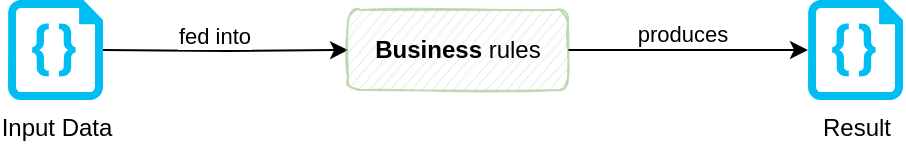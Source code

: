 <mxfile version="16.5.1" type="device"><diagram id="sSj183IfWD0TT-TxmVb-" name="Page-1"><mxGraphModel dx="1106" dy="822" grid="1" gridSize="10" guides="1" tooltips="1" connect="1" arrows="1" fold="1" page="1" pageScale="1" pageWidth="827" pageHeight="1169" math="0" shadow="0"><root><mxCell id="0"/><mxCell id="1" parent="0"/><mxCell id="OvktzhXPOp4AU1dplYXa-4" style="edgeStyle=orthogonalEdgeStyle;rounded=0;orthogonalLoop=1;jettySize=auto;html=1;exitX=1;exitY=0.5;exitDx=0;exitDy=0;exitPerimeter=0;entryX=0;entryY=0.5;entryDx=0;entryDy=0;" parent="1" target="OvktzhXPOp4AU1dplYXa-2" edge="1"><mxGeometry relative="1" as="geometry"><mxPoint x="87.5" y="65" as="sourcePoint"/></mxGeometry></mxCell><mxCell id="OvktzhXPOp4AU1dplYXa-5" value="fed into" style="edgeLabel;html=1;align=center;verticalAlign=middle;resizable=0;points=[];" parent="OvktzhXPOp4AU1dplYXa-4" vertex="1" connectable="0"><mxGeometry x="-0.127" relative="1" as="geometry"><mxPoint x="2" y="-8" as="offset"/></mxGeometry></mxCell><mxCell id="OvktzhXPOp4AU1dplYXa-7" style="edgeStyle=orthogonalEdgeStyle;rounded=0;orthogonalLoop=1;jettySize=auto;html=1;exitX=1;exitY=0.5;exitDx=0;exitDy=0;entryX=0;entryY=0.5;entryDx=0;entryDy=0;entryPerimeter=0;" parent="1" source="OvktzhXPOp4AU1dplYXa-2" target="OvktzhXPOp4AU1dplYXa-6" edge="1"><mxGeometry relative="1" as="geometry"/></mxCell><mxCell id="OvktzhXPOp4AU1dplYXa-8" value="produces" style="edgeLabel;html=1;align=center;verticalAlign=middle;resizable=0;points=[];" parent="OvktzhXPOp4AU1dplYXa-7" vertex="1" connectable="0"><mxGeometry x="-0.083" y="1" relative="1" as="geometry"><mxPoint x="2" y="-7" as="offset"/></mxGeometry></mxCell><mxCell id="OvktzhXPOp4AU1dplYXa-2" value="&lt;b&gt;Business&lt;/b&gt; rules" style="rounded=1;whiteSpace=wrap;html=1;fillColor=#d5e8d4;strokeColor=#82b366;sketch=1;opacity=50;" parent="1" vertex="1"><mxGeometry x="210" y="45" width="110" height="40" as="geometry"/></mxCell><mxCell id="OvktzhXPOp4AU1dplYXa-6" value="Result" style="verticalLabelPosition=bottom;html=1;verticalAlign=top;align=center;strokeColor=none;fillColor=#00BEF2;shape=mxgraph.azure.code_file;pointerEvents=1;" parent="1" vertex="1"><mxGeometry x="440" y="40" width="47.5" height="50" as="geometry"/></mxCell><mxCell id="t_h9QgHWp8MEgUW7LpqM-1" value="Input Data" style="verticalLabelPosition=bottom;html=1;verticalAlign=top;align=center;strokeColor=none;fillColor=#00BEF2;shape=mxgraph.azure.code_file;pointerEvents=1;" vertex="1" parent="1"><mxGeometry x="40" y="40" width="47.5" height="50" as="geometry"/></mxCell></root></mxGraphModel></diagram></mxfile>